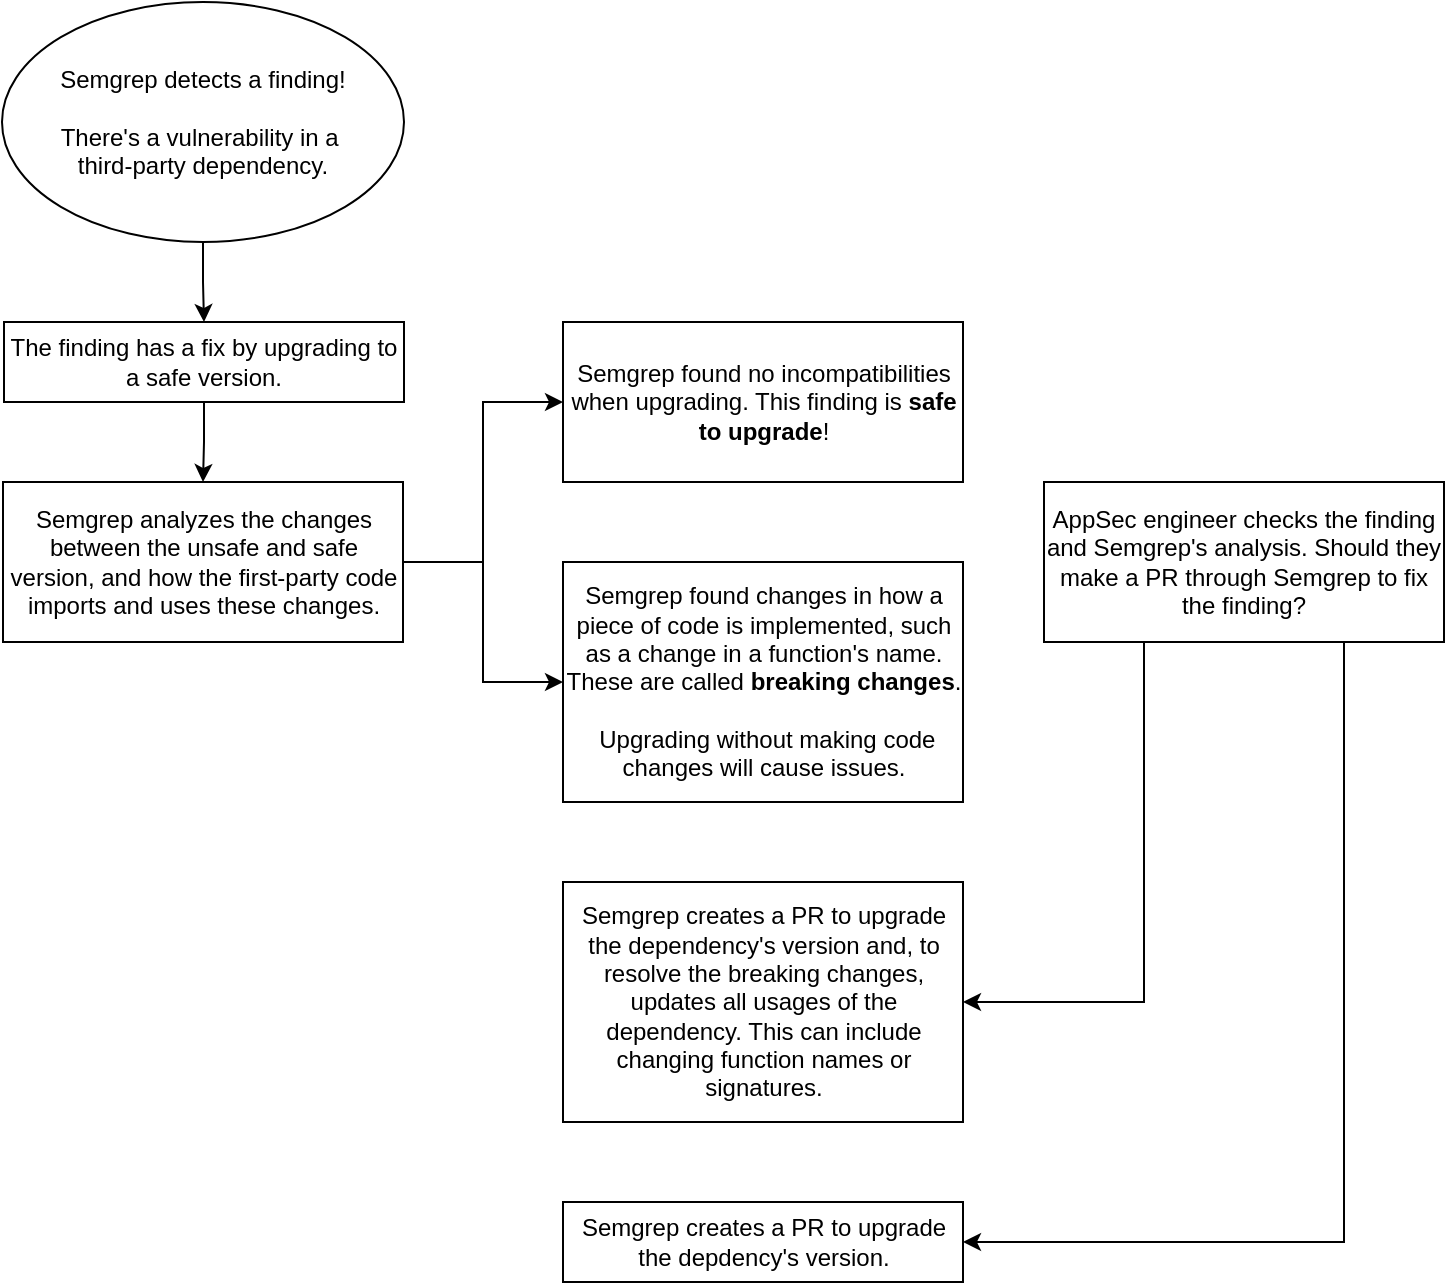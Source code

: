 <mxfile version="26.0.7">
  <diagram name="Page-1" id="TqRs7oycUDw1YeJbDNWG">
    <mxGraphModel dx="849" dy="711" grid="1" gridSize="10" guides="1" tooltips="1" connect="1" arrows="1" fold="1" page="1" pageScale="1" pageWidth="850" pageHeight="1100" math="0" shadow="0">
      <root>
        <mxCell id="0" />
        <mxCell id="1" parent="0" />
        <mxCell id="4pS6hmo7UBnZq0xErBnl-12" style="edgeStyle=orthogonalEdgeStyle;rounded=0;orthogonalLoop=1;jettySize=auto;html=1;entryX=0.5;entryY=0;entryDx=0;entryDy=0;" edge="1" parent="1" source="4pS6hmo7UBnZq0xErBnl-1" target="4pS6hmo7UBnZq0xErBnl-2">
          <mxGeometry relative="1" as="geometry" />
        </mxCell>
        <mxCell id="4pS6hmo7UBnZq0xErBnl-1" value="Semgrep detects a finding!&lt;div&gt;&lt;span style=&quot;background-color: transparent; color: light-dark(rgb(0, 0, 0), rgb(255, 255, 255));&quot;&gt;&lt;br&gt;&lt;/span&gt;&lt;/div&gt;&lt;div&gt;&lt;span style=&quot;background-color: transparent; color: light-dark(rgb(0, 0, 0), rgb(255, 255, 255));&quot;&gt;There&#39;s a vulnerability in a&amp;nbsp;&lt;/span&gt;&lt;/div&gt;&lt;div&gt;&lt;span style=&quot;background-color: transparent; color: light-dark(rgb(0, 0, 0), rgb(255, 255, 255));&quot;&gt;third-party dependency.&lt;/span&gt;&lt;/div&gt;" style="ellipse;whiteSpace=wrap;html=1;" vertex="1" parent="1">
          <mxGeometry x="79" y="80" width="201" height="120" as="geometry" />
        </mxCell>
        <mxCell id="4pS6hmo7UBnZq0xErBnl-16" style="edgeStyle=orthogonalEdgeStyle;rounded=0;orthogonalLoop=1;jettySize=auto;html=1;" edge="1" parent="1" source="4pS6hmo7UBnZq0xErBnl-2" target="4pS6hmo7UBnZq0xErBnl-3">
          <mxGeometry relative="1" as="geometry" />
        </mxCell>
        <mxCell id="4pS6hmo7UBnZq0xErBnl-2" value="The finding has a fix by upgrading to a safe version." style="rounded=0;whiteSpace=wrap;html=1;" vertex="1" parent="1">
          <mxGeometry x="80" y="240" width="200" height="40" as="geometry" />
        </mxCell>
        <mxCell id="4pS6hmo7UBnZq0xErBnl-7" value="" style="edgeStyle=orthogonalEdgeStyle;rounded=0;orthogonalLoop=1;jettySize=auto;html=1;" edge="1" parent="1" source="4pS6hmo7UBnZq0xErBnl-3" target="4pS6hmo7UBnZq0xErBnl-6">
          <mxGeometry relative="1" as="geometry" />
        </mxCell>
        <mxCell id="4pS6hmo7UBnZq0xErBnl-10" style="edgeStyle=orthogonalEdgeStyle;rounded=0;orthogonalLoop=1;jettySize=auto;html=1;entryX=0;entryY=0.5;entryDx=0;entryDy=0;" edge="1" parent="1" source="4pS6hmo7UBnZq0xErBnl-3" target="4pS6hmo7UBnZq0xErBnl-9">
          <mxGeometry relative="1" as="geometry" />
        </mxCell>
        <mxCell id="4pS6hmo7UBnZq0xErBnl-3" value="Semgrep analyzes the changes between the unsafe and safe version, and how the first-party code imports and uses these changes." style="rounded=0;whiteSpace=wrap;html=1;" vertex="1" parent="1">
          <mxGeometry x="79.5" y="320" width="200" height="80" as="geometry" />
        </mxCell>
        <mxCell id="4pS6hmo7UBnZq0xErBnl-6" value="Semgrep found no incompatibilities when upgrading. This finding is &lt;b&gt;safe to upgrade&lt;/b&gt;!" style="rounded=0;whiteSpace=wrap;html=1;" vertex="1" parent="1">
          <mxGeometry x="359.5" y="240" width="200" height="80" as="geometry" />
        </mxCell>
        <mxCell id="4pS6hmo7UBnZq0xErBnl-9" value="Semgrep found changes in how a piece of code is implemented, such as a change in a function&#39;s name. These are called &lt;b&gt;breaking changes&lt;/b&gt;.&lt;div&gt;&lt;br&gt;&lt;/div&gt;&lt;div&gt;&amp;nbsp;Upgrading without making code changes will cause issues.&lt;/div&gt;" style="rounded=0;whiteSpace=wrap;html=1;" vertex="1" parent="1">
          <mxGeometry x="359.5" y="360" width="200" height="120" as="geometry" />
        </mxCell>
        <mxCell id="4pS6hmo7UBnZq0xErBnl-13" value="Semgrep creates a PR to upgrade the depdency&#39;s version." style="rounded=0;whiteSpace=wrap;html=1;" vertex="1" parent="1">
          <mxGeometry x="359.5" y="680" width="200" height="40" as="geometry" />
        </mxCell>
        <mxCell id="4pS6hmo7UBnZq0xErBnl-14" value="Semgrep creates a PR to upgrade the dependency&#39;s version and, to resolve the breaking changes, updates all usages of the dependency. This can include changing function names or signatures." style="rounded=0;whiteSpace=wrap;html=1;" vertex="1" parent="1">
          <mxGeometry x="359.5" y="520" width="200" height="120" as="geometry" />
        </mxCell>
        <mxCell id="4pS6hmo7UBnZq0xErBnl-18" style="edgeStyle=orthogonalEdgeStyle;rounded=0;orthogonalLoop=1;jettySize=auto;html=1;exitX=0.25;exitY=1;exitDx=0;exitDy=0;entryX=1;entryY=0.5;entryDx=0;entryDy=0;" edge="1" parent="1" source="4pS6hmo7UBnZq0xErBnl-15" target="4pS6hmo7UBnZq0xErBnl-14">
          <mxGeometry relative="1" as="geometry" />
        </mxCell>
        <mxCell id="4pS6hmo7UBnZq0xErBnl-19" style="edgeStyle=orthogonalEdgeStyle;rounded=0;orthogonalLoop=1;jettySize=auto;html=1;entryX=1;entryY=0.5;entryDx=0;entryDy=0;exitX=0.75;exitY=1;exitDx=0;exitDy=0;" edge="1" parent="1" source="4pS6hmo7UBnZq0xErBnl-15" target="4pS6hmo7UBnZq0xErBnl-13">
          <mxGeometry relative="1" as="geometry" />
        </mxCell>
        <mxCell id="4pS6hmo7UBnZq0xErBnl-15" value="AppSec engineer checks the finding and Semgrep&#39;s analysis. Should they make a PR through Semgrep to fix the finding?" style="rounded=0;whiteSpace=wrap;html=1;" vertex="1" parent="1">
          <mxGeometry x="600" y="320" width="200" height="80" as="geometry" />
        </mxCell>
      </root>
    </mxGraphModel>
  </diagram>
</mxfile>
